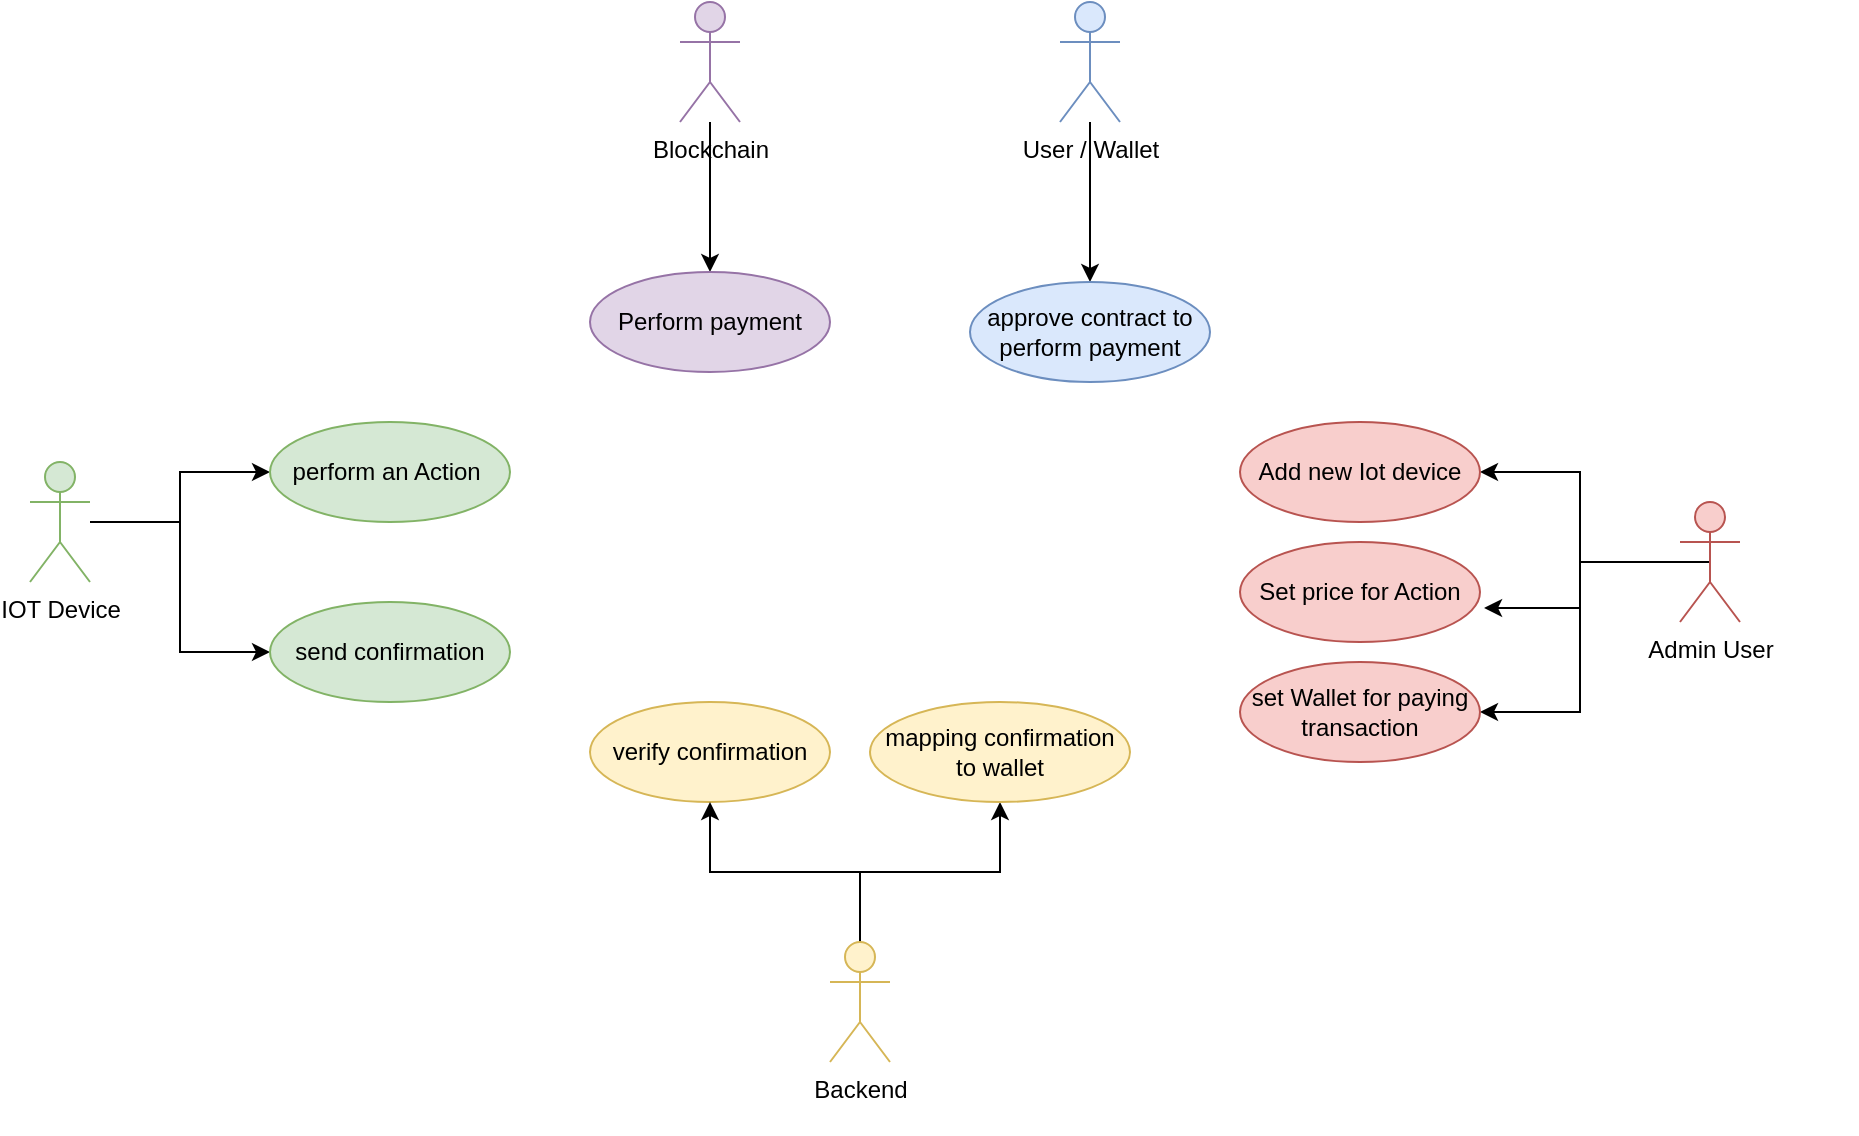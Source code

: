 <mxfile version="24.2.3" type="github">
  <diagram id="XOnag8xoFiaOOmy9v_93" name="Page-1">
    <mxGraphModel dx="1432" dy="795" grid="1" gridSize="10" guides="1" tooltips="1" connect="1" arrows="1" fold="1" page="1" pageScale="1" pageWidth="2336" pageHeight="1654" math="0" shadow="0">
      <root>
        <mxCell id="_vKOgibNYJb6RkX7hGH7-0" />
        <mxCell id="_vKOgibNYJb6RkX7hGH7-1" parent="_vKOgibNYJb6RkX7hGH7-0" />
        <mxCell id="BnMmAX0TkKGdTF5xidC1-106" style="edgeStyle=orthogonalEdgeStyle;rounded=0;orthogonalLoop=1;jettySize=auto;html=1;entryX=0;entryY=0.5;entryDx=0;entryDy=0;" edge="1" parent="_vKOgibNYJb6RkX7hGH7-1" source="BnMmAX0TkKGdTF5xidC1-0" target="BnMmAX0TkKGdTF5xidC1-81">
          <mxGeometry relative="1" as="geometry" />
        </mxCell>
        <mxCell id="BnMmAX0TkKGdTF5xidC1-109" style="edgeStyle=orthogonalEdgeStyle;rounded=0;orthogonalLoop=1;jettySize=auto;html=1;entryX=0;entryY=0.5;entryDx=0;entryDy=0;" edge="1" parent="_vKOgibNYJb6RkX7hGH7-1" source="BnMmAX0TkKGdTF5xidC1-0" target="BnMmAX0TkKGdTF5xidC1-82">
          <mxGeometry relative="1" as="geometry" />
        </mxCell>
        <mxCell id="BnMmAX0TkKGdTF5xidC1-0" value="IOT Device" style="shape=umlActor;verticalLabelPosition=bottom;verticalAlign=top;html=1;fontFamily=Helvetica;fontSize=12;align=center;strokeColor=#82b366;strokeWidth=1;fillColor=#d5e8d4;" vertex="1" parent="_vKOgibNYJb6RkX7hGH7-1">
          <mxGeometry x="690" y="610" width="30" height="60" as="geometry" />
        </mxCell>
        <mxCell id="BnMmAX0TkKGdTF5xidC1-34" style="edgeStyle=none;rounded=0;orthogonalLoop=1;jettySize=auto;html=1;exitX=0;exitY=1;exitDx=0;exitDy=-15;exitPerimeter=0;dashed=1;dashPattern=1 4;fontSize=12;fontColor=#000000;" edge="1" parent="_vKOgibNYJb6RkX7hGH7-1">
          <mxGeometry relative="1" as="geometry">
            <mxPoint x="1595" y="520" as="sourcePoint" />
            <mxPoint x="1595" y="520" as="targetPoint" />
          </mxGeometry>
        </mxCell>
        <mxCell id="BnMmAX0TkKGdTF5xidC1-105" style="edgeStyle=orthogonalEdgeStyle;rounded=0;orthogonalLoop=1;jettySize=auto;html=1;" edge="1" parent="_vKOgibNYJb6RkX7hGH7-1" source="BnMmAX0TkKGdTF5xidC1-35" target="BnMmAX0TkKGdTF5xidC1-104">
          <mxGeometry relative="1" as="geometry" />
        </mxCell>
        <mxCell id="BnMmAX0TkKGdTF5xidC1-35" value="User / Wallet" style="shape=umlActor;verticalLabelPosition=bottom;verticalAlign=top;html=1;outlineConnect=0;rounded=1;strokeWidth=1;fillColor=#dae8fc;strokeColor=#6c8ebf;" vertex="1" parent="_vKOgibNYJb6RkX7hGH7-1">
          <mxGeometry x="1205" y="380" width="30" height="60" as="geometry" />
        </mxCell>
        <mxCell id="BnMmAX0TkKGdTF5xidC1-99" style="edgeStyle=orthogonalEdgeStyle;rounded=0;orthogonalLoop=1;jettySize=auto;html=1;exitX=0.5;exitY=0.5;exitDx=0;exitDy=0;exitPerimeter=0;" edge="1" parent="_vKOgibNYJb6RkX7hGH7-1" source="BnMmAX0TkKGdTF5xidC1-56" target="BnMmAX0TkKGdTF5xidC1-85">
          <mxGeometry relative="1" as="geometry" />
        </mxCell>
        <mxCell id="BnMmAX0TkKGdTF5xidC1-101" style="edgeStyle=orthogonalEdgeStyle;rounded=0;orthogonalLoop=1;jettySize=auto;html=1;entryX=1;entryY=0.5;entryDx=0;entryDy=0;" edge="1" parent="_vKOgibNYJb6RkX7hGH7-1" source="BnMmAX0TkKGdTF5xidC1-56" target="BnMmAX0TkKGdTF5xidC1-87">
          <mxGeometry relative="1" as="geometry" />
        </mxCell>
        <mxCell id="BnMmAX0TkKGdTF5xidC1-56" value="Admin User&lt;div&gt;&lt;br&gt;&lt;/div&gt;" style="shape=umlActor;verticalLabelPosition=bottom;verticalAlign=top;html=1;outlineConnect=0;rounded=1;strokeWidth=1;fillColor=#f8cecc;strokeColor=#b85450;" vertex="1" parent="_vKOgibNYJb6RkX7hGH7-1">
          <mxGeometry x="1515" y="630" width="30" height="60" as="geometry" />
        </mxCell>
        <mxCell id="BnMmAX0TkKGdTF5xidC1-81" value="perform an Action&amp;nbsp;" style="ellipse;whiteSpace=wrap;html=1;rounded=1;strokeWidth=1;fontSize=12;fillColor=#d5e8d4;strokeColor=#82b366;" vertex="1" parent="_vKOgibNYJb6RkX7hGH7-1">
          <mxGeometry x="810" y="590" width="120" height="50" as="geometry" />
        </mxCell>
        <mxCell id="BnMmAX0TkKGdTF5xidC1-82" value="send confirmation" style="ellipse;whiteSpace=wrap;html=1;rounded=1;strokeWidth=1;fontSize=12;fillColor=#d5e8d4;strokeColor=#82b366;" vertex="1" parent="_vKOgibNYJb6RkX7hGH7-1">
          <mxGeometry x="810" y="680" width="120" height="50" as="geometry" />
        </mxCell>
        <mxCell id="BnMmAX0TkKGdTF5xidC1-83" value="verify confirmation" style="ellipse;whiteSpace=wrap;html=1;rounded=1;strokeWidth=1;fontSize=12;fillColor=#fff2cc;strokeColor=#d6b656;" vertex="1" parent="_vKOgibNYJb6RkX7hGH7-1">
          <mxGeometry x="970" y="730" width="120" height="50" as="geometry" />
        </mxCell>
        <mxCell id="BnMmAX0TkKGdTF5xidC1-85" value="Add new Iot device" style="ellipse;whiteSpace=wrap;html=1;fillColor=#f8cecc;strokeColor=#b85450;" vertex="1" parent="_vKOgibNYJb6RkX7hGH7-1">
          <mxGeometry x="1295" y="590" width="120" height="50" as="geometry" />
        </mxCell>
        <mxCell id="BnMmAX0TkKGdTF5xidC1-86" value="Set price for Action" style="ellipse;whiteSpace=wrap;html=1;fillColor=#f8cecc;strokeColor=#b85450;" vertex="1" parent="_vKOgibNYJb6RkX7hGH7-1">
          <mxGeometry x="1295" y="650" width="120" height="50" as="geometry" />
        </mxCell>
        <mxCell id="BnMmAX0TkKGdTF5xidC1-87" value="set Wallet for paying transaction" style="ellipse;whiteSpace=wrap;html=1;fillColor=#f8cecc;strokeColor=#b85450;" vertex="1" parent="_vKOgibNYJb6RkX7hGH7-1">
          <mxGeometry x="1295" y="710" width="120" height="50" as="geometry" />
        </mxCell>
        <mxCell id="BnMmAX0TkKGdTF5xidC1-103" style="edgeStyle=orthogonalEdgeStyle;rounded=0;orthogonalLoop=1;jettySize=auto;html=1;exitX=0.5;exitY=0.5;exitDx=0;exitDy=0;exitPerimeter=0;entryX=0.5;entryY=1;entryDx=0;entryDy=0;" edge="1" parent="_vKOgibNYJb6RkX7hGH7-1" source="BnMmAX0TkKGdTF5xidC1-89" target="BnMmAX0TkKGdTF5xidC1-83">
          <mxGeometry relative="1" as="geometry" />
        </mxCell>
        <mxCell id="BnMmAX0TkKGdTF5xidC1-110" style="edgeStyle=orthogonalEdgeStyle;rounded=0;orthogonalLoop=1;jettySize=auto;html=1;entryX=0.5;entryY=1;entryDx=0;entryDy=0;" edge="1" parent="_vKOgibNYJb6RkX7hGH7-1" source="BnMmAX0TkKGdTF5xidC1-89" target="BnMmAX0TkKGdTF5xidC1-91">
          <mxGeometry relative="1" as="geometry" />
        </mxCell>
        <mxCell id="BnMmAX0TkKGdTF5xidC1-89" value="Backend&lt;div&gt;&lt;br&gt;&lt;/div&gt;" style="shape=umlActor;verticalLabelPosition=bottom;verticalAlign=top;html=1;fontFamily=Helvetica;fontSize=12;align=center;strokeColor=#d6b656;strokeWidth=1;fillColor=#fff2cc;" vertex="1" parent="_vKOgibNYJb6RkX7hGH7-1">
          <mxGeometry x="1090" y="850" width="30" height="60" as="geometry" />
        </mxCell>
        <mxCell id="BnMmAX0TkKGdTF5xidC1-91" value="mapping confirmation to wallet" style="ellipse;whiteSpace=wrap;html=1;rounded=1;strokeWidth=1;fontSize=12;fillColor=#fff2cc;strokeColor=#d6b656;" vertex="1" parent="_vKOgibNYJb6RkX7hGH7-1">
          <mxGeometry x="1110" y="730" width="130" height="50" as="geometry" />
        </mxCell>
        <mxCell id="BnMmAX0TkKGdTF5xidC1-97" style="edgeStyle=orthogonalEdgeStyle;rounded=0;orthogonalLoop=1;jettySize=auto;html=1;" edge="1" parent="_vKOgibNYJb6RkX7hGH7-1" source="BnMmAX0TkKGdTF5xidC1-95" target="BnMmAX0TkKGdTF5xidC1-96">
          <mxGeometry relative="1" as="geometry" />
        </mxCell>
        <mxCell id="BnMmAX0TkKGdTF5xidC1-95" value="Blockchain" style="shape=umlActor;verticalLabelPosition=bottom;verticalAlign=top;html=1;outlineConnect=0;rounded=1;strokeWidth=1;fillColor=#e1d5e7;strokeColor=#9673a6;" vertex="1" parent="_vKOgibNYJb6RkX7hGH7-1">
          <mxGeometry x="1015" y="380" width="30" height="60" as="geometry" />
        </mxCell>
        <mxCell id="BnMmAX0TkKGdTF5xidC1-96" value="Perform payment" style="ellipse;whiteSpace=wrap;html=1;fillColor=#e1d5e7;strokeColor=#9673a6;" vertex="1" parent="_vKOgibNYJb6RkX7hGH7-1">
          <mxGeometry x="970" y="515" width="120" height="50" as="geometry" />
        </mxCell>
        <mxCell id="BnMmAX0TkKGdTF5xidC1-100" style="edgeStyle=orthogonalEdgeStyle;rounded=0;orthogonalLoop=1;jettySize=auto;html=1;entryX=1.017;entryY=0.66;entryDx=0;entryDy=0;entryPerimeter=0;" edge="1" parent="_vKOgibNYJb6RkX7hGH7-1" source="BnMmAX0TkKGdTF5xidC1-56" target="BnMmAX0TkKGdTF5xidC1-86">
          <mxGeometry relative="1" as="geometry" />
        </mxCell>
        <mxCell id="BnMmAX0TkKGdTF5xidC1-104" value="approve contract to perform payment" style="ellipse;whiteSpace=wrap;html=1;fillColor=#dae8fc;strokeColor=#6c8ebf;" vertex="1" parent="_vKOgibNYJb6RkX7hGH7-1">
          <mxGeometry x="1160" y="520" width="120" height="50" as="geometry" />
        </mxCell>
      </root>
    </mxGraphModel>
  </diagram>
</mxfile>
